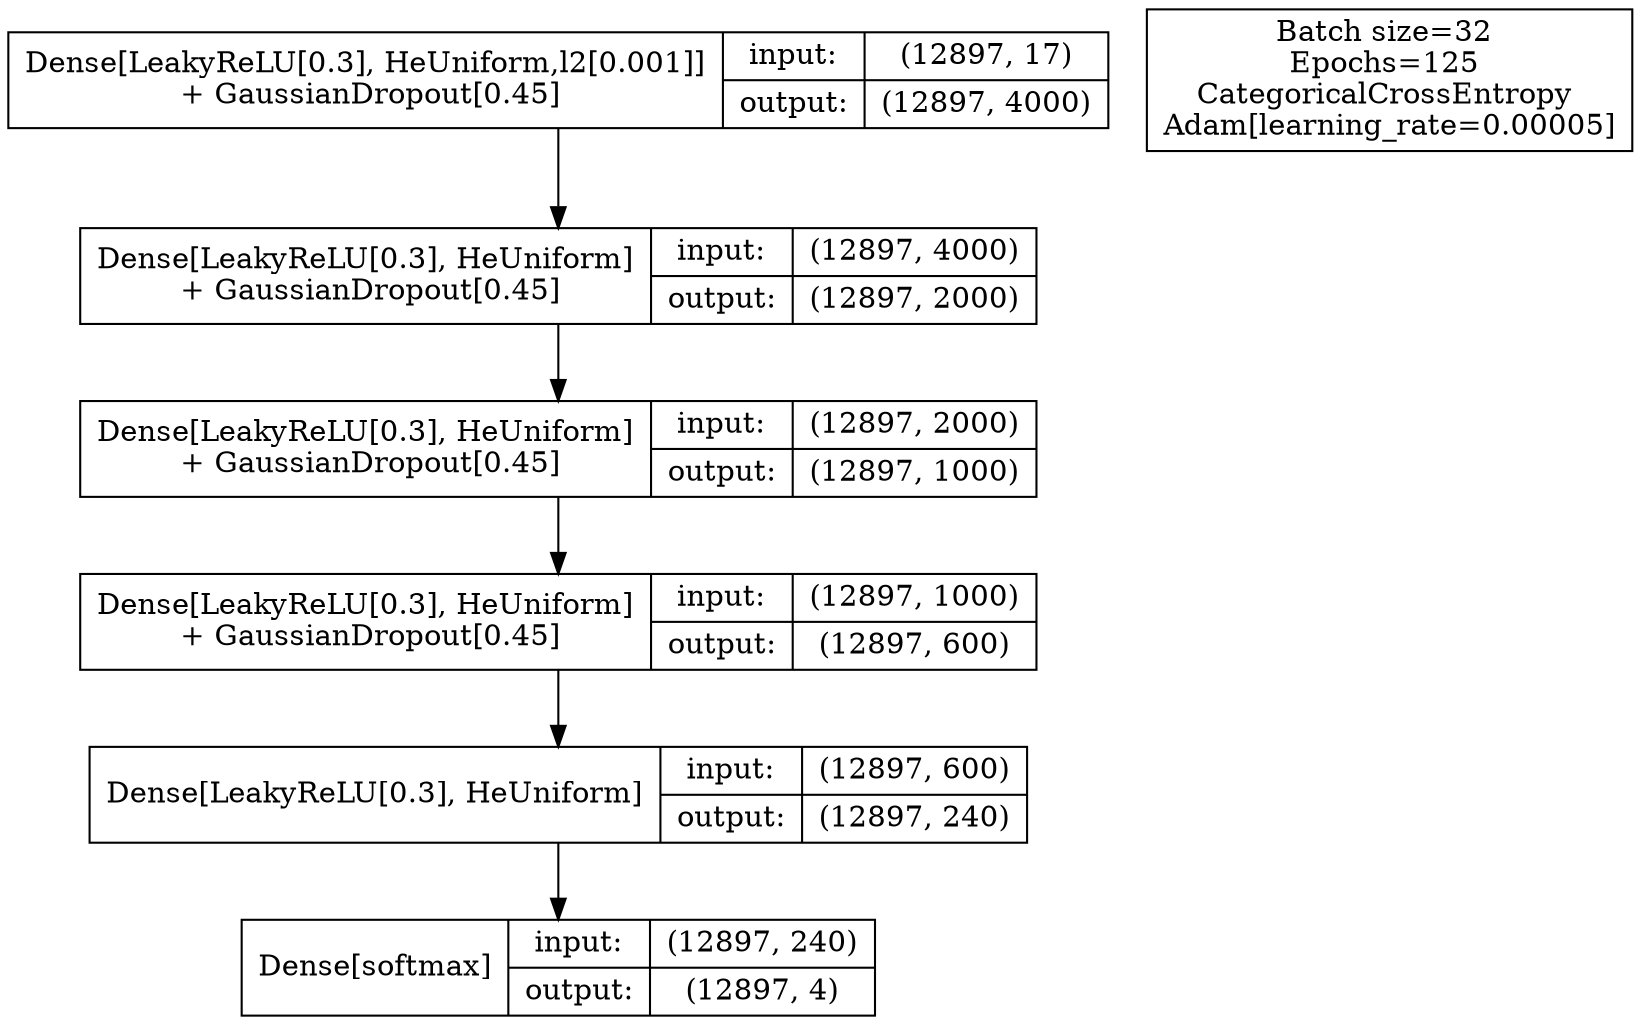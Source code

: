 digraph variance3_1 {
    rankdir=TB;
    node [shape=record];

    capa1 [label="Dense[LeakyReLU[0.3], HeUniform,l2[0.001]]\n + GaussianDropout[0.45]|{input:|output:}|{{(12897, 17)}|{(12897, 4000)}}"];

    capa2 [label="Dense[LeakyReLU[0.3], HeUniform]\n + GaussianDropout[0.45]|{input:|output:}|{{(12897, 4000)}|{(12897, 2000)}}"];

    capa3 [label="Dense[LeakyReLU[0.3], HeUniform]\n + GaussianDropout[0.45]|{input:|output:}|{{(12897, 2000)}|{(12897, 1000)}}"];
    
    capa4 [label="Dense[LeakyReLU[0.3], HeUniform]\n + GaussianDropout[0.45]|{input:|output:}|{{(12897, 1000)}|{(12897, 600)}}"];
    
    capa5 [label="Dense[LeakyReLU[0.3], HeUniform]|{input:|output:}|{{(12897, 600)}|{(12897, 240)}}"];
    
    capa6 [label="Dense[softmax]\n|{input:|output:}|{{(12897, 240)}|{(12897, 4)}}"];

    entrenamiento [
        label="Batch size=32 \nEpochs=125 \nCategoricalCrossEntropy \nAdam[learning_rate=0.00005]"]

    capa1 -> capa2;
    capa2 -> capa3;
    capa3 -> capa4;
    capa4 -> capa5;
    capa5 -> capa6;
}